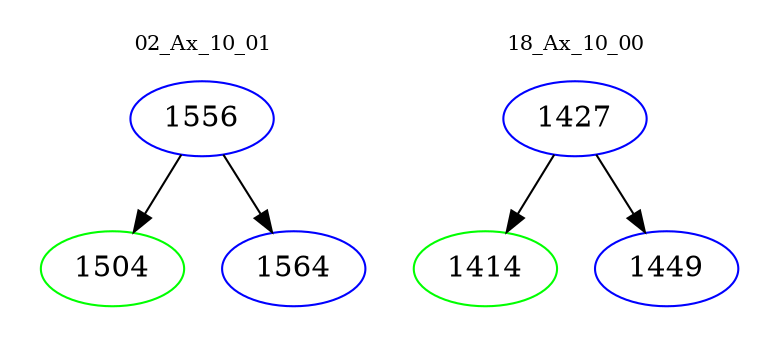 digraph{
subgraph cluster_0 {
color = white
label = "02_Ax_10_01";
fontsize=10;
T0_1556 [label="1556", color="blue"]
T0_1556 -> T0_1504 [color="black"]
T0_1504 [label="1504", color="green"]
T0_1556 -> T0_1564 [color="black"]
T0_1564 [label="1564", color="blue"]
}
subgraph cluster_1 {
color = white
label = "18_Ax_10_00";
fontsize=10;
T1_1427 [label="1427", color="blue"]
T1_1427 -> T1_1414 [color="black"]
T1_1414 [label="1414", color="green"]
T1_1427 -> T1_1449 [color="black"]
T1_1449 [label="1449", color="blue"]
}
}
